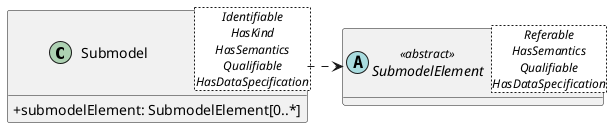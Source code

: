 @startuml
skinparam classAttributeIconSize 0
hide methods

class Submodel<Identifiable\nHasKind\nHasSemantics\nQualifiable\nHasDataSpecification> {
  +submodelElement: SubmodelElement[0..*]
}
abstract class SubmodelElement<Referable\nHasSemantics\nQualifiable\nHasDataSpecification> <<abstract>> {
}
Submodel .> SubmodelElement
@enduml